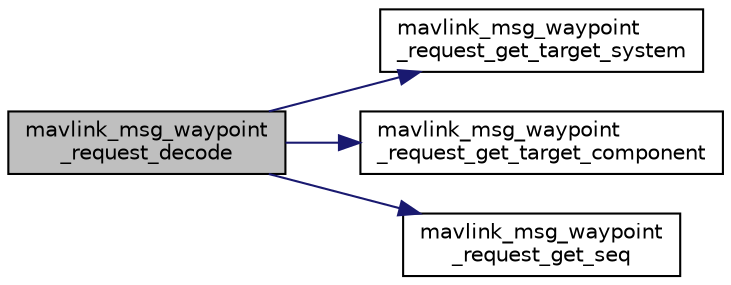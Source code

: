 digraph "mavlink_msg_waypoint_request_decode"
{
 // INTERACTIVE_SVG=YES
  edge [fontname="Helvetica",fontsize="10",labelfontname="Helvetica",labelfontsize="10"];
  node [fontname="Helvetica",fontsize="10",shape=record];
  rankdir="LR";
  Node1 [label="mavlink_msg_waypoint\l_request_decode",height=0.2,width=0.4,color="black", fillcolor="grey75", style="filled" fontcolor="black"];
  Node1 -> Node2 [color="midnightblue",fontsize="10",style="solid",fontname="Helvetica"];
  Node2 [label="mavlink_msg_waypoint\l_request_get_target_system",height=0.2,width=0.4,color="black", fillcolor="white", style="filled",URL="$mavlink__msg__waypoint__request_8h.html#a3b4b20065dde3ee4cce2a0c11efd4625",tooltip="Send a waypoint_request message. "];
  Node1 -> Node3 [color="midnightblue",fontsize="10",style="solid",fontname="Helvetica"];
  Node3 [label="mavlink_msg_waypoint\l_request_get_target_component",height=0.2,width=0.4,color="black", fillcolor="white", style="filled",URL="$mavlink__msg__waypoint__request_8h.html#ab60a0e1c565a63f93aaf4b9b189a2a1b",tooltip="Get field target_component from waypoint_request message. "];
  Node1 -> Node4 [color="midnightblue",fontsize="10",style="solid",fontname="Helvetica"];
  Node4 [label="mavlink_msg_waypoint\l_request_get_seq",height=0.2,width=0.4,color="black", fillcolor="white", style="filled",URL="$mavlink__msg__waypoint__request_8h.html#a4d2032134036f8a17efba75145dae7a5",tooltip="Get field seq from waypoint_request message. "];
}
